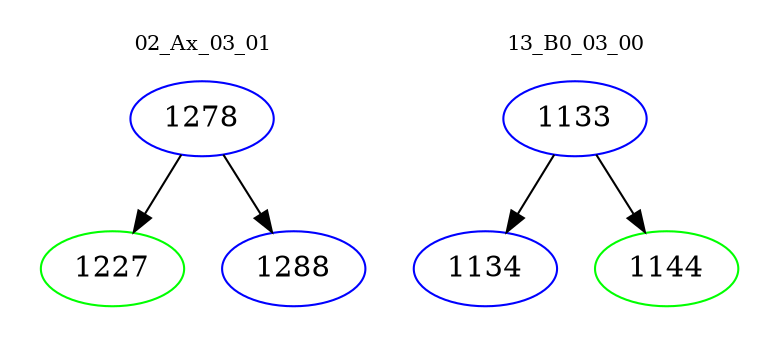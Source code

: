 digraph{
subgraph cluster_0 {
color = white
label = "02_Ax_03_01";
fontsize=10;
T0_1278 [label="1278", color="blue"]
T0_1278 -> T0_1227 [color="black"]
T0_1227 [label="1227", color="green"]
T0_1278 -> T0_1288 [color="black"]
T0_1288 [label="1288", color="blue"]
}
subgraph cluster_1 {
color = white
label = "13_B0_03_00";
fontsize=10;
T1_1133 [label="1133", color="blue"]
T1_1133 -> T1_1134 [color="black"]
T1_1134 [label="1134", color="blue"]
T1_1133 -> T1_1144 [color="black"]
T1_1144 [label="1144", color="green"]
}
}
